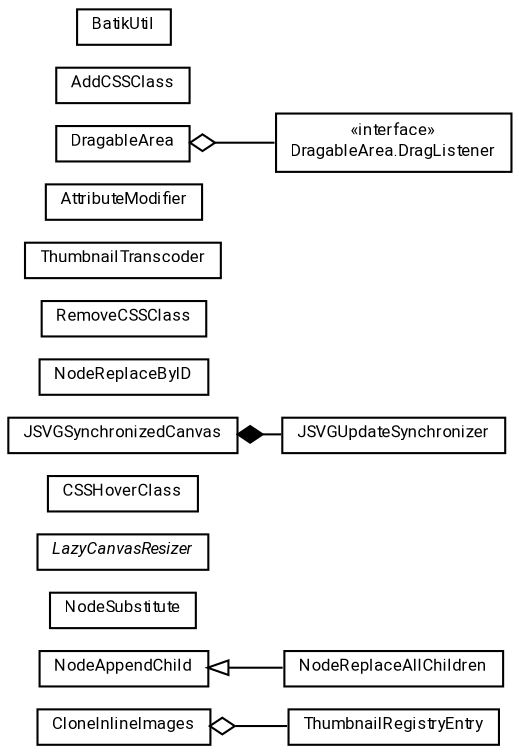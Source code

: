 #!/usr/local/bin/dot
#
# Class diagram 
# Generated by UMLGraph version R5_7_2-60-g0e99a6 (http://www.spinellis.gr/umlgraph/)
#

digraph G {
	graph [fontnames="svg"]
	edge [fontname="Roboto",fontsize=7,labelfontname="Roboto",labelfontsize=7,color="black"];
	node [fontname="Roboto",fontcolor="black",fontsize=8,shape=plaintext,margin=0,width=0,height=0];
	nodesep=0.15;
	ranksep=0.25;
	rankdir=LR;
	// de.lmu.ifi.dbs.elki.visualization.batikutil.ThumbnailRegistryEntry
	c121730 [label=<<table title="de.lmu.ifi.dbs.elki.visualization.batikutil.ThumbnailRegistryEntry" border="0" cellborder="1" cellspacing="0" cellpadding="2" href="ThumbnailRegistryEntry.html" target="_parent">
		<tr><td><table border="0" cellspacing="0" cellpadding="1">
		<tr><td align="center" balign="center"> <font face="Roboto">ThumbnailRegistryEntry</font> </td></tr>
		</table></td></tr>
		</table>>, URL="ThumbnailRegistryEntry.html"];
	// de.lmu.ifi.dbs.elki.visualization.batikutil.CloneInlineImages
	c121732 [label=<<table title="de.lmu.ifi.dbs.elki.visualization.batikutil.CloneInlineImages" border="0" cellborder="1" cellspacing="0" cellpadding="2" href="CloneInlineImages.html" target="_parent">
		<tr><td><table border="0" cellspacing="0" cellpadding="1">
		<tr><td align="center" balign="center"> <font face="Roboto">CloneInlineImages</font> </td></tr>
		</table></td></tr>
		</table>>, URL="CloneInlineImages.html"];
	// de.lmu.ifi.dbs.elki.visualization.batikutil.NodeReplaceAllChildren
	c121733 [label=<<table title="de.lmu.ifi.dbs.elki.visualization.batikutil.NodeReplaceAllChildren" border="0" cellborder="1" cellspacing="0" cellpadding="2" href="NodeReplaceAllChildren.html" target="_parent">
		<tr><td><table border="0" cellspacing="0" cellpadding="1">
		<tr><td align="center" balign="center"> <font face="Roboto">NodeReplaceAllChildren</font> </td></tr>
		</table></td></tr>
		</table>>, URL="NodeReplaceAllChildren.html"];
	// de.lmu.ifi.dbs.elki.visualization.batikutil.NodeAppendChild
	c121734 [label=<<table title="de.lmu.ifi.dbs.elki.visualization.batikutil.NodeAppendChild" border="0" cellborder="1" cellspacing="0" cellpadding="2" href="NodeAppendChild.html" target="_parent">
		<tr><td><table border="0" cellspacing="0" cellpadding="1">
		<tr><td align="center" balign="center"> <font face="Roboto">NodeAppendChild</font> </td></tr>
		</table></td></tr>
		</table>>, URL="NodeAppendChild.html"];
	// de.lmu.ifi.dbs.elki.visualization.batikutil.NodeSubstitute
	c121735 [label=<<table title="de.lmu.ifi.dbs.elki.visualization.batikutil.NodeSubstitute" border="0" cellborder="1" cellspacing="0" cellpadding="2" href="NodeSubstitute.html" target="_parent">
		<tr><td><table border="0" cellspacing="0" cellpadding="1">
		<tr><td align="center" balign="center"> <font face="Roboto">NodeSubstitute</font> </td></tr>
		</table></td></tr>
		</table>>, URL="NodeSubstitute.html"];
	// de.lmu.ifi.dbs.elki.visualization.batikutil.LazyCanvasResizer
	c121736 [label=<<table title="de.lmu.ifi.dbs.elki.visualization.batikutil.LazyCanvasResizer" border="0" cellborder="1" cellspacing="0" cellpadding="2" href="LazyCanvasResizer.html" target="_parent">
		<tr><td><table border="0" cellspacing="0" cellpadding="1">
		<tr><td align="center" balign="center"> <font face="Roboto"><i>LazyCanvasResizer</i></font> </td></tr>
		</table></td></tr>
		</table>>, URL="LazyCanvasResizer.html"];
	// de.lmu.ifi.dbs.elki.visualization.batikutil.CSSHoverClass
	c121737 [label=<<table title="de.lmu.ifi.dbs.elki.visualization.batikutil.CSSHoverClass" border="0" cellborder="1" cellspacing="0" cellpadding="2" href="CSSHoverClass.html" target="_parent">
		<tr><td><table border="0" cellspacing="0" cellpadding="1">
		<tr><td align="center" balign="center"> <font face="Roboto">CSSHoverClass</font> </td></tr>
		</table></td></tr>
		</table>>, URL="CSSHoverClass.html"];
	// de.lmu.ifi.dbs.elki.visualization.batikutil.JSVGUpdateSynchronizer
	c121738 [label=<<table title="de.lmu.ifi.dbs.elki.visualization.batikutil.JSVGUpdateSynchronizer" border="0" cellborder="1" cellspacing="0" cellpadding="2" href="JSVGUpdateSynchronizer.html" target="_parent">
		<tr><td><table border="0" cellspacing="0" cellpadding="1">
		<tr><td align="center" balign="center"> <font face="Roboto">JSVGUpdateSynchronizer</font> </td></tr>
		</table></td></tr>
		</table>>, URL="JSVGUpdateSynchronizer.html"];
	// de.lmu.ifi.dbs.elki.visualization.batikutil.NodeReplaceByID
	c121740 [label=<<table title="de.lmu.ifi.dbs.elki.visualization.batikutil.NodeReplaceByID" border="0" cellborder="1" cellspacing="0" cellpadding="2" href="NodeReplaceByID.html" target="_parent">
		<tr><td><table border="0" cellspacing="0" cellpadding="1">
		<tr><td align="center" balign="center"> <font face="Roboto">NodeReplaceByID</font> </td></tr>
		</table></td></tr>
		</table>>, URL="NodeReplaceByID.html"];
	// de.lmu.ifi.dbs.elki.visualization.batikutil.RemoveCSSClass
	c121741 [label=<<table title="de.lmu.ifi.dbs.elki.visualization.batikutil.RemoveCSSClass" border="0" cellborder="1" cellspacing="0" cellpadding="2" href="RemoveCSSClass.html" target="_parent">
		<tr><td><table border="0" cellspacing="0" cellpadding="1">
		<tr><td align="center" balign="center"> <font face="Roboto">RemoveCSSClass</font> </td></tr>
		</table></td></tr>
		</table>>, URL="RemoveCSSClass.html"];
	// de.lmu.ifi.dbs.elki.visualization.batikutil.ThumbnailTranscoder
	c121742 [label=<<table title="de.lmu.ifi.dbs.elki.visualization.batikutil.ThumbnailTranscoder" border="0" cellborder="1" cellspacing="0" cellpadding="2" href="ThumbnailTranscoder.html" target="_parent">
		<tr><td><table border="0" cellspacing="0" cellpadding="1">
		<tr><td align="center" balign="center"> <font face="Roboto">ThumbnailTranscoder</font> </td></tr>
		</table></td></tr>
		</table>>, URL="ThumbnailTranscoder.html"];
	// de.lmu.ifi.dbs.elki.visualization.batikutil.AttributeModifier
	c121743 [label=<<table title="de.lmu.ifi.dbs.elki.visualization.batikutil.AttributeModifier" border="0" cellborder="1" cellspacing="0" cellpadding="2" href="AttributeModifier.html" target="_parent">
		<tr><td><table border="0" cellspacing="0" cellpadding="1">
		<tr><td align="center" balign="center"> <font face="Roboto">AttributeModifier</font> </td></tr>
		</table></td></tr>
		</table>>, URL="AttributeModifier.html"];
	// de.lmu.ifi.dbs.elki.visualization.batikutil.DragableArea
	c121744 [label=<<table title="de.lmu.ifi.dbs.elki.visualization.batikutil.DragableArea" border="0" cellborder="1" cellspacing="0" cellpadding="2" href="DragableArea.html" target="_parent">
		<tr><td><table border="0" cellspacing="0" cellpadding="1">
		<tr><td align="center" balign="center"> <font face="Roboto">DragableArea</font> </td></tr>
		</table></td></tr>
		</table>>, URL="DragableArea.html"];
	// de.lmu.ifi.dbs.elki.visualization.batikutil.DragableArea.DragListener
	c121745 [label=<<table title="de.lmu.ifi.dbs.elki.visualization.batikutil.DragableArea.DragListener" border="0" cellborder="1" cellspacing="0" cellpadding="2" href="DragableArea.DragListener.html" target="_parent">
		<tr><td><table border="0" cellspacing="0" cellpadding="1">
		<tr><td align="center" balign="center"> &#171;interface&#187; </td></tr>
		<tr><td align="center" balign="center"> <font face="Roboto">DragableArea.DragListener</font> </td></tr>
		</table></td></tr>
		</table>>, URL="DragableArea.DragListener.html"];
	// de.lmu.ifi.dbs.elki.visualization.batikutil.AddCSSClass
	c121746 [label=<<table title="de.lmu.ifi.dbs.elki.visualization.batikutil.AddCSSClass" border="0" cellborder="1" cellspacing="0" cellpadding="2" href="AddCSSClass.html" target="_parent">
		<tr><td><table border="0" cellspacing="0" cellpadding="1">
		<tr><td align="center" balign="center"> <font face="Roboto">AddCSSClass</font> </td></tr>
		</table></td></tr>
		</table>>, URL="AddCSSClass.html"];
	// de.lmu.ifi.dbs.elki.visualization.batikutil.BatikUtil
	c121747 [label=<<table title="de.lmu.ifi.dbs.elki.visualization.batikutil.BatikUtil" border="0" cellborder="1" cellspacing="0" cellpadding="2" href="BatikUtil.html" target="_parent">
		<tr><td><table border="0" cellspacing="0" cellpadding="1">
		<tr><td align="center" balign="center"> <font face="Roboto">BatikUtil</font> </td></tr>
		</table></td></tr>
		</table>>, URL="BatikUtil.html"];
	// de.lmu.ifi.dbs.elki.visualization.batikutil.JSVGSynchronizedCanvas
	c121748 [label=<<table title="de.lmu.ifi.dbs.elki.visualization.batikutil.JSVGSynchronizedCanvas" border="0" cellborder="1" cellspacing="0" cellpadding="2" href="JSVGSynchronizedCanvas.html" target="_parent">
		<tr><td><table border="0" cellspacing="0" cellpadding="1">
		<tr><td align="center" balign="center"> <font face="Roboto">JSVGSynchronizedCanvas</font> </td></tr>
		</table></td></tr>
		</table>>, URL="JSVGSynchronizedCanvas.html"];
	// de.lmu.ifi.dbs.elki.visualization.batikutil.CloneInlineImages has de.lmu.ifi.dbs.elki.visualization.batikutil.ThumbnailRegistryEntry
	c121732 -> c121730 [arrowhead=none,arrowtail=ediamond,dir=back,weight=4];
	// de.lmu.ifi.dbs.elki.visualization.batikutil.NodeReplaceAllChildren extends de.lmu.ifi.dbs.elki.visualization.batikutil.NodeAppendChild
	c121734 -> c121733 [arrowtail=empty,dir=back,weight=10];
	// de.lmu.ifi.dbs.elki.visualization.batikutil.DragableArea has de.lmu.ifi.dbs.elki.visualization.batikutil.DragableArea.DragListener
	c121744 -> c121745 [arrowhead=none,arrowtail=ediamond,dir=back,weight=4];
	// de.lmu.ifi.dbs.elki.visualization.batikutil.JSVGSynchronizedCanvas composed de.lmu.ifi.dbs.elki.visualization.batikutil.JSVGUpdateSynchronizer
	c121748 -> c121738 [arrowhead=none,arrowtail=diamond,dir=back,weight=6];
}

